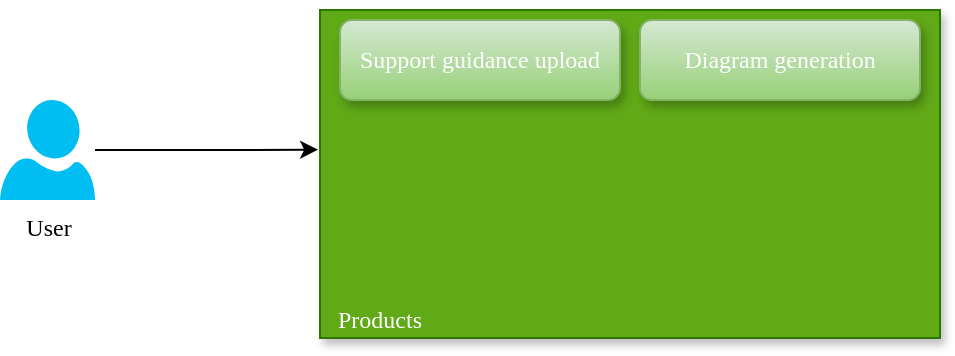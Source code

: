 <mxfile version="26.2.14">
  <diagram name="Page-1" id="SIwTSqNobDbba20LEAqv">
    <mxGraphModel dx="1112" dy="447" grid="1" gridSize="10" guides="1" tooltips="1" connect="1" arrows="1" fold="1" page="1" pageScale="1" pageWidth="850" pageHeight="1100" math="0" shadow="0">
      <root>
        <mxCell id="0" />
        <mxCell id="1" parent="0" />
        <mxCell id="Gt8K0VjSj40tpMnUnVSi-1" value="&lt;font style=&quot;color: rgb(0, 0, 0);&quot;&gt;User&lt;/font&gt;" style="verticalLabelPosition=bottom;html=1;verticalAlign=top;align=center;strokeColor=none;fillColor=#00BEF2;shape=mxgraph.azure.user;fontColor=light-dark(#ffffff, #ededed);fontFamily=Times New Roman;" vertex="1" parent="1">
          <mxGeometry x="20" y="610" width="47.5" height="50" as="geometry" />
        </mxCell>
        <mxCell id="Gt8K0VjSj40tpMnUnVSi-2" value="" style="rounded=0;whiteSpace=wrap;html=1;fillColor=#60a917;fontColor=light-dark(#ffffff, #ededed);strokeColor=#2D7600;fontFamily=Times New Roman;glass=0;shadow=1;" vertex="1" parent="1">
          <mxGeometry x="180" y="565" width="310" height="164" as="geometry" />
        </mxCell>
        <mxCell id="Gt8K0VjSj40tpMnUnVSi-3" value="Products" style="text;html=1;align=center;verticalAlign=middle;whiteSpace=wrap;rounded=1;fontColor=light-dark(#ffffff, #ededed);fontFamily=Times New Roman;glass=0;shadow=1;" vertex="1" parent="1">
          <mxGeometry x="180" y="710" width="60" height="20" as="geometry" />
        </mxCell>
        <mxCell id="Gt8K0VjSj40tpMnUnVSi-4" value="Support guidance upload" style="rounded=1;whiteSpace=wrap;html=1;fillColor=#d5e8d4;strokeColor=#82b366;gradientColor=#97d077;fontColor=light-dark(#ffffff, #ededed);fontFamily=Times New Roman;glass=0;shadow=1;align=center;verticalAlign=middle;fontSize=12;" vertex="1" parent="1">
          <mxGeometry x="190" y="570" width="140" height="40" as="geometry" />
        </mxCell>
        <mxCell id="Gt8K0VjSj40tpMnUnVSi-5" value="Diagram generation" style="rounded=1;whiteSpace=wrap;html=1;fillColor=#d5e8d4;strokeColor=#82b366;gradientColor=#97d077;fontColor=light-dark(#ffffff, #ededed);fontFamily=Times New Roman;glass=0;shadow=1;align=center;verticalAlign=middle;fontSize=12;" vertex="1" parent="1">
          <mxGeometry x="340" y="570" width="140" height="40" as="geometry" />
        </mxCell>
        <mxCell id="Gt8K0VjSj40tpMnUnVSi-6" style="edgeStyle=orthogonalEdgeStyle;rounded=0;orthogonalLoop=1;jettySize=auto;html=1;entryX=-0.003;entryY=0.426;entryDx=0;entryDy=0;entryPerimeter=0;" edge="1" parent="1" source="Gt8K0VjSj40tpMnUnVSi-1" target="Gt8K0VjSj40tpMnUnVSi-2">
          <mxGeometry relative="1" as="geometry" />
        </mxCell>
      </root>
    </mxGraphModel>
  </diagram>
</mxfile>
